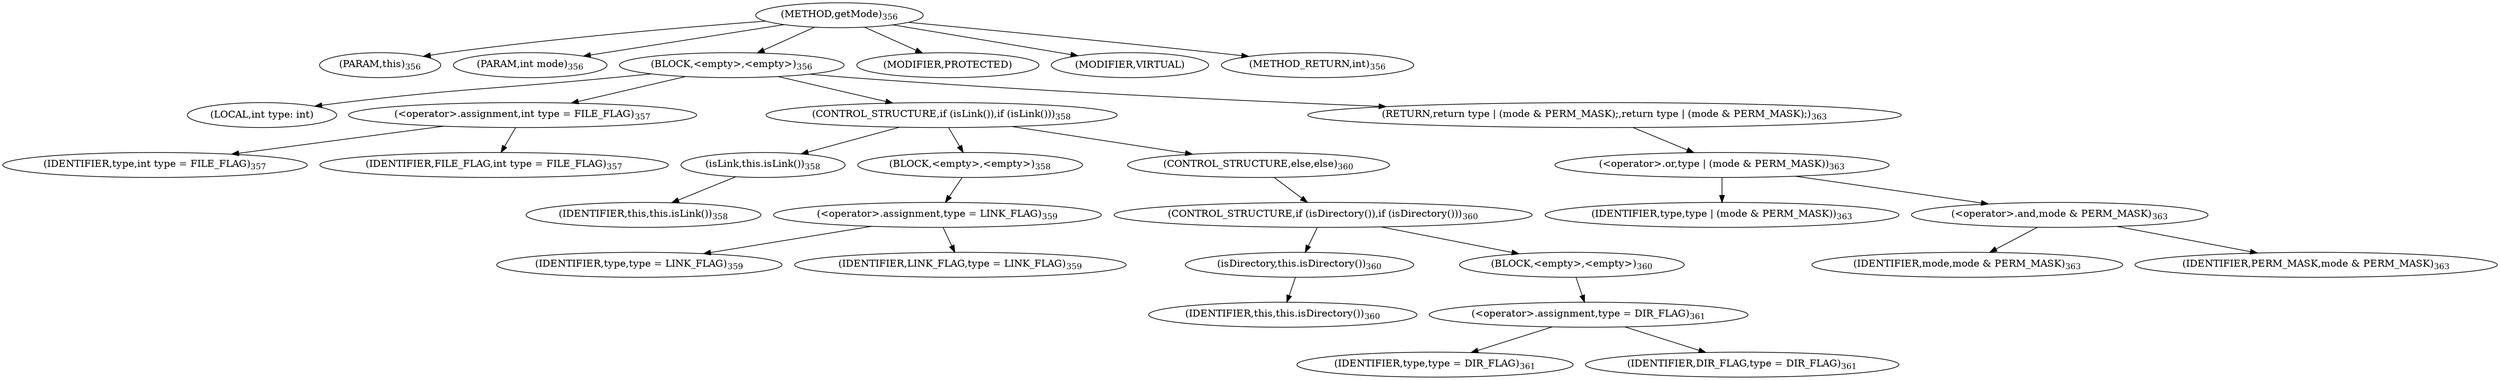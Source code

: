 digraph "getMode" {  
"624" [label = <(METHOD,getMode)<SUB>356</SUB>> ]
"37" [label = <(PARAM,this)<SUB>356</SUB>> ]
"625" [label = <(PARAM,int mode)<SUB>356</SUB>> ]
"626" [label = <(BLOCK,&lt;empty&gt;,&lt;empty&gt;)<SUB>356</SUB>> ]
"627" [label = <(LOCAL,int type: int)> ]
"628" [label = <(&lt;operator&gt;.assignment,int type = FILE_FLAG)<SUB>357</SUB>> ]
"629" [label = <(IDENTIFIER,type,int type = FILE_FLAG)<SUB>357</SUB>> ]
"630" [label = <(IDENTIFIER,FILE_FLAG,int type = FILE_FLAG)<SUB>357</SUB>> ]
"631" [label = <(CONTROL_STRUCTURE,if (isLink()),if (isLink()))<SUB>358</SUB>> ]
"632" [label = <(isLink,this.isLink())<SUB>358</SUB>> ]
"36" [label = <(IDENTIFIER,this,this.isLink())<SUB>358</SUB>> ]
"633" [label = <(BLOCK,&lt;empty&gt;,&lt;empty&gt;)<SUB>358</SUB>> ]
"634" [label = <(&lt;operator&gt;.assignment,type = LINK_FLAG)<SUB>359</SUB>> ]
"635" [label = <(IDENTIFIER,type,type = LINK_FLAG)<SUB>359</SUB>> ]
"636" [label = <(IDENTIFIER,LINK_FLAG,type = LINK_FLAG)<SUB>359</SUB>> ]
"637" [label = <(CONTROL_STRUCTURE,else,else)<SUB>360</SUB>> ]
"638" [label = <(CONTROL_STRUCTURE,if (isDirectory()),if (isDirectory()))<SUB>360</SUB>> ]
"639" [label = <(isDirectory,this.isDirectory())<SUB>360</SUB>> ]
"38" [label = <(IDENTIFIER,this,this.isDirectory())<SUB>360</SUB>> ]
"640" [label = <(BLOCK,&lt;empty&gt;,&lt;empty&gt;)<SUB>360</SUB>> ]
"641" [label = <(&lt;operator&gt;.assignment,type = DIR_FLAG)<SUB>361</SUB>> ]
"642" [label = <(IDENTIFIER,type,type = DIR_FLAG)<SUB>361</SUB>> ]
"643" [label = <(IDENTIFIER,DIR_FLAG,type = DIR_FLAG)<SUB>361</SUB>> ]
"644" [label = <(RETURN,return type | (mode &amp; PERM_MASK);,return type | (mode &amp; PERM_MASK);)<SUB>363</SUB>> ]
"645" [label = <(&lt;operator&gt;.or,type | (mode &amp; PERM_MASK))<SUB>363</SUB>> ]
"646" [label = <(IDENTIFIER,type,type | (mode &amp; PERM_MASK))<SUB>363</SUB>> ]
"647" [label = <(&lt;operator&gt;.and,mode &amp; PERM_MASK)<SUB>363</SUB>> ]
"648" [label = <(IDENTIFIER,mode,mode &amp; PERM_MASK)<SUB>363</SUB>> ]
"649" [label = <(IDENTIFIER,PERM_MASK,mode &amp; PERM_MASK)<SUB>363</SUB>> ]
"650" [label = <(MODIFIER,PROTECTED)> ]
"651" [label = <(MODIFIER,VIRTUAL)> ]
"652" [label = <(METHOD_RETURN,int)<SUB>356</SUB>> ]
  "624" -> "37" 
  "624" -> "625" 
  "624" -> "626" 
  "624" -> "650" 
  "624" -> "651" 
  "624" -> "652" 
  "626" -> "627" 
  "626" -> "628" 
  "626" -> "631" 
  "626" -> "644" 
  "628" -> "629" 
  "628" -> "630" 
  "631" -> "632" 
  "631" -> "633" 
  "631" -> "637" 
  "632" -> "36" 
  "633" -> "634" 
  "634" -> "635" 
  "634" -> "636" 
  "637" -> "638" 
  "638" -> "639" 
  "638" -> "640" 
  "639" -> "38" 
  "640" -> "641" 
  "641" -> "642" 
  "641" -> "643" 
  "644" -> "645" 
  "645" -> "646" 
  "645" -> "647" 
  "647" -> "648" 
  "647" -> "649" 
}
